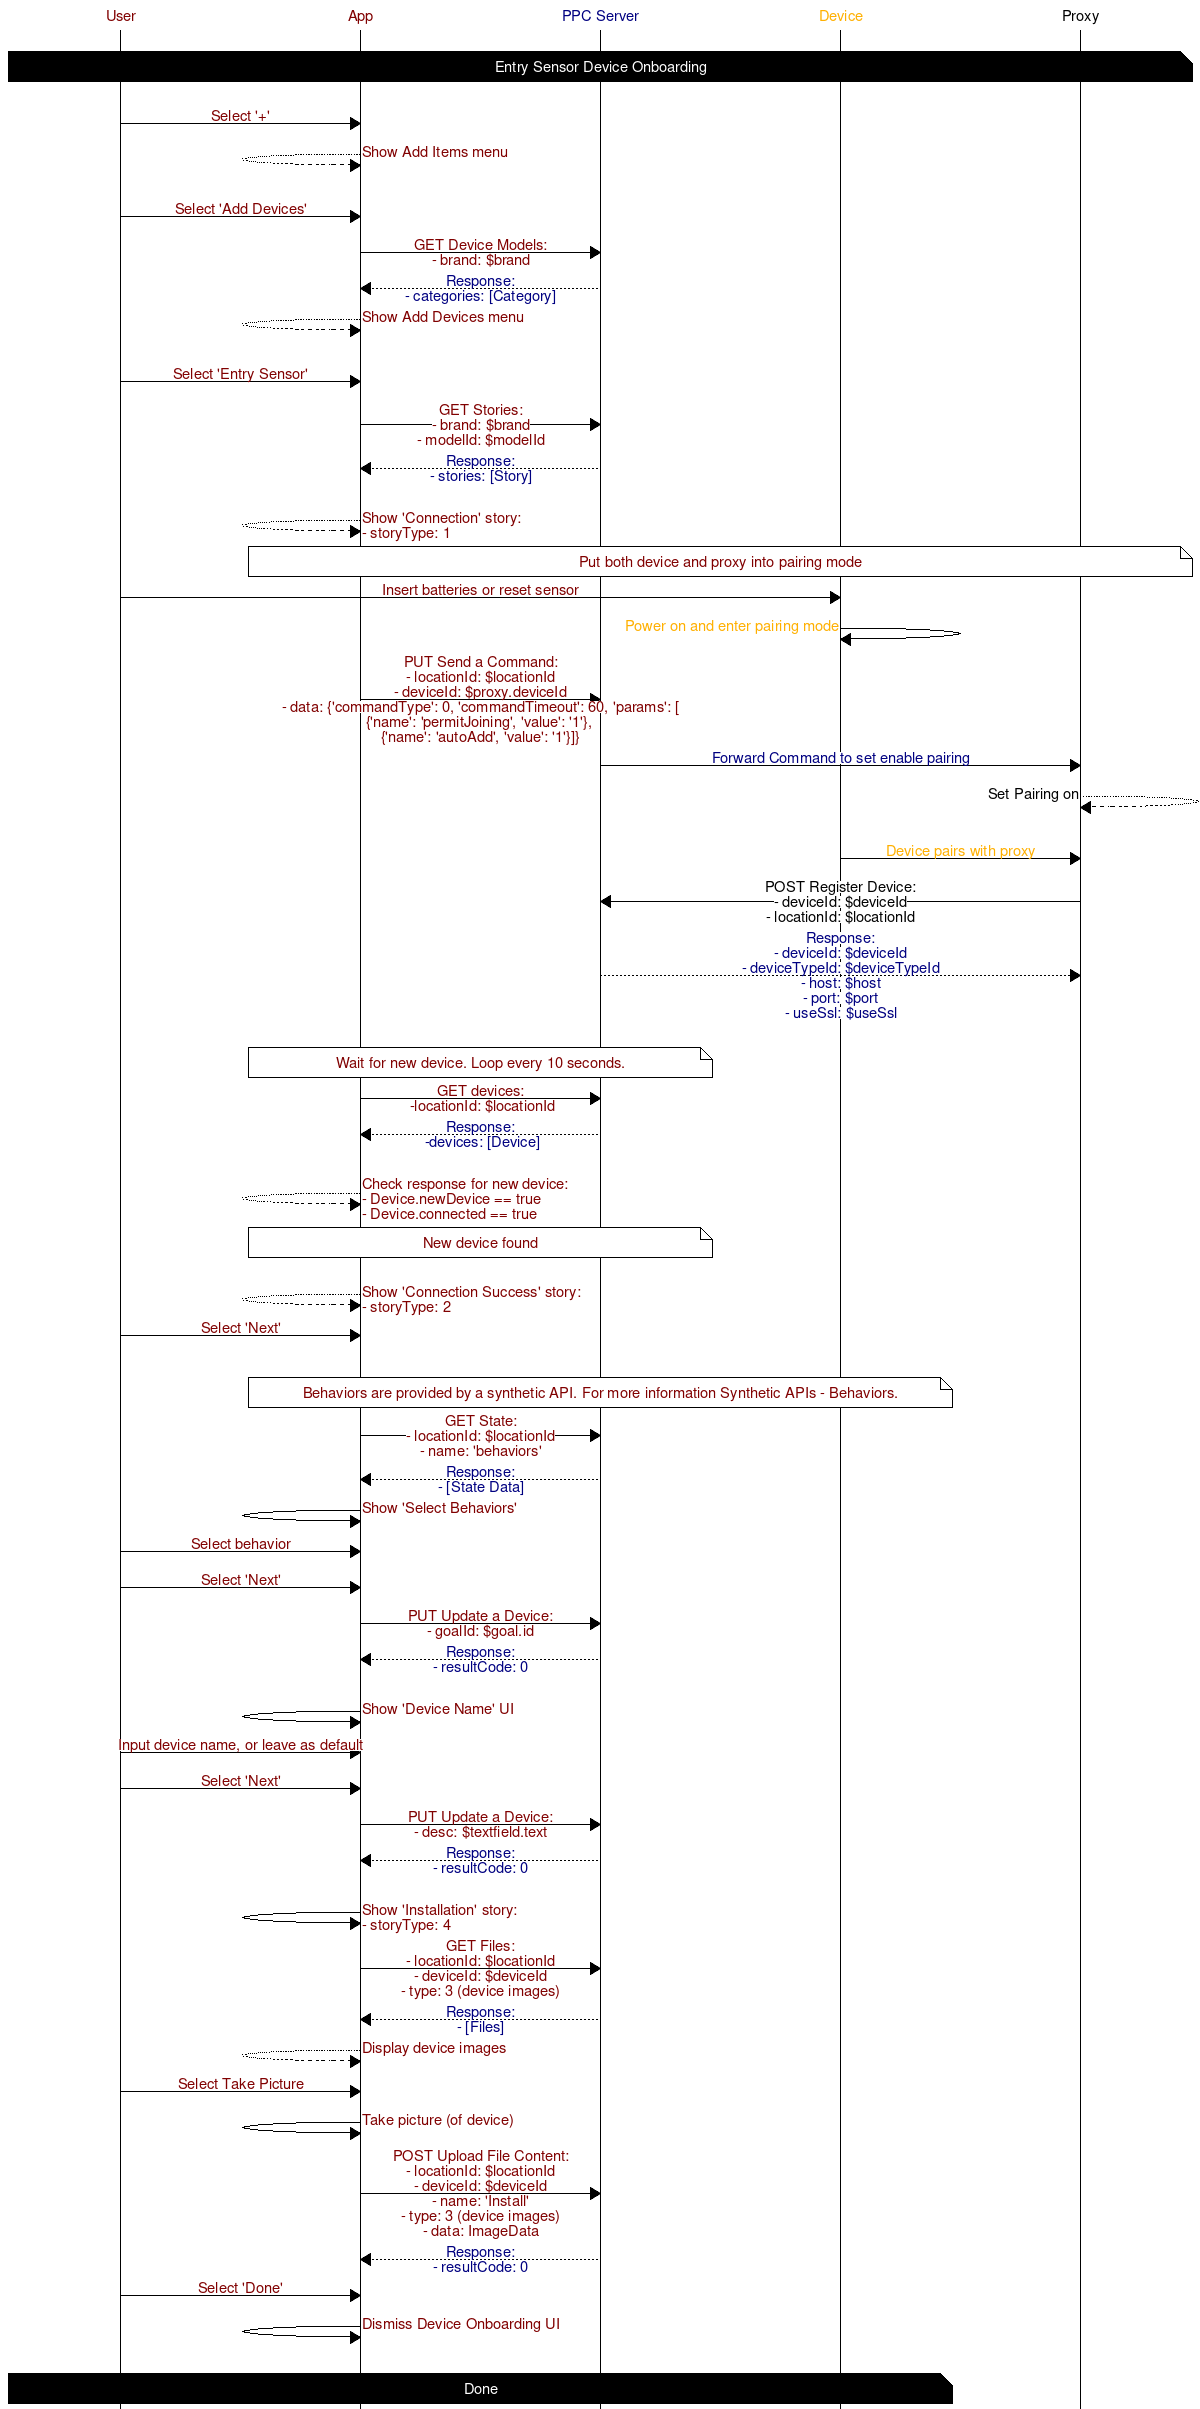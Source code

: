 # Device Onboarding - Entry Sensor
# - Connecting and registering a Entry Sensor

msc {
	hscale = "2";

	user [label="User", textcolour="maroon", arctextcolour="maroon"],
	app [label="App", textcolour="maroon", arctextcolour="maroon"],
	server [label="PPC Server", textcolour="navy", arctextcolour="navy"],
	device [label="Device", textcolour="orange", arctextcolour="orange"],
	proxy [label="Proxy", textcolour="brown", arctextcolour="brown"];
	|||;
	user note proxy [label="Entry Sensor Device Onboarding", textbgcolor="black", textcolor="white"];
	|||;

	# Open Add Devices menu
	user => app [label="Select '+'"];
	app << app [label="Show Add Items menu"];
	|||;
	user => app [label="Select 'Add Devices'"];
	app => server [label="GET Device Models:\n- brand: $brand"];
	app << server [label="Response:\n- categories: [Category]"];
	app << app [label="Show Add Devices menu"];
	|||;

	# Select Device
	user => app [label="Select 'Entry Sensor'"];
	app => server [label="GET Stories:\n- brand: $brand\n- modelId: $modelId"];
	app << server [label="Response:\n- stories: [Story]"];
	|||;

 	# Show Connection Story
	app << app [label="Show 'Connection' story:\n- storyType: 1"];
	app note proxy [label="Put both device and proxy into pairing mode"];
	user => device [label="Insert batteries or reset sensor"];
	device => device [label="Power on and enter pairing mode"];
	app => server [label="PUT Send a Command:\n- locationId: $locationId\n- deviceId: $proxy.deviceId\n- data: {'commandType': 0, 'commandTimeout': 60, 'params': [\n{'name': 'permitJoining', 'value': '1'}, \n{'name': 'autoAdd', 'value': '1'}]}"];
	server => proxy [label="Forward Command to set enable pairing"];
	proxy >> proxy [label="Set Pairing on"];
	|||;

	# Register device
	device => proxy [label="Device pairs with proxy"];
	proxy => server [label="POST Register Device:\n- deviceId: $deviceId\n- locationId: $locationId"];
	proxy << server [label="Response:\n- deviceId: $deviceId\n- deviceTypeId: $deviceTypeId\n- host: $host\n- port: $port\n- useSsl: $useSsl"];
	|||;
	
	# Wait for device discovery
	app note server [label="Wait for new device. Loop every 10 seconds."];
	app => server [label="GET devices:\n -locationId: $locationId"];
	app << server [label="Response:\n -devices: [Device]"];
	|||;
	app << app [label="Check response for new device:\n- Device.newDevice == true\n- Device.connected == true"];
	app note server [label="New device found"];
	|||;

 	# Show Connection Success Story
	app << app [label="Show 'Connection Success' story:\n- storyType: 2"];
	user => app [label="Select 'Next'"];
	|||;

	# Show Device Onboarding Configuration Screens
	app note device [label="Behaviors are provided by a synthetic API. For more information Synthetic APIs - Behaviors."];
	app => server [label="GET State:\n- locationId: $locationId\n- name: 'behaviors'"];
	app << server [label="Response:\n- [State Data]"];
	app => app [label="Show 'Select Behaviors'"];
	user => app [label="Select behavior"];
	user => app [label="Select 'Next'"];
	app => server [label="PUT Update a Device:\n- goalId: $goal.id"];
	app << server [label="Response:\n- resultCode: 0"];
	|||;
	app => app [label="Show 'Device Name' UI"];
	user => app [label="Input device name, or leave as default"];
	user => app [label="Select 'Next'"];
	app => server [label="PUT Update a Device:\n- desc: $textfield.text"];
	app << server [label="Response:\n- resultCode: 0"];
	|||;

	# Show Installation Help Story
	app => app [label="Show 'Installation' story:\n- storyType: 4"];
	app => server [label="GET Files:\n- locationId: $locationId\n- deviceId: $deviceId\n- type: 3 (device images)"];
	app << server [label="Response:\n- [Files]"];
	app << app [label="Display device images"];
	user => app [label="Select Take Picture"];
	app => app [label="Take picture (of device)"];
	app => server [label="POST Upload File Content:\n- locationId: $locationId\n- deviceId: $deviceId\n- name: 'Install'\n- type: 3 (device images)\n- data: ImageData"];
	app << server [label="Response:\n- resultCode: 0"];
	user => app [label="Select 'Done'"];
	app => app [label="Dismiss Device Onboarding UI"];
	|||;

	user note device [label="Done", textbgcolor="black", textcolor="white"];
}
